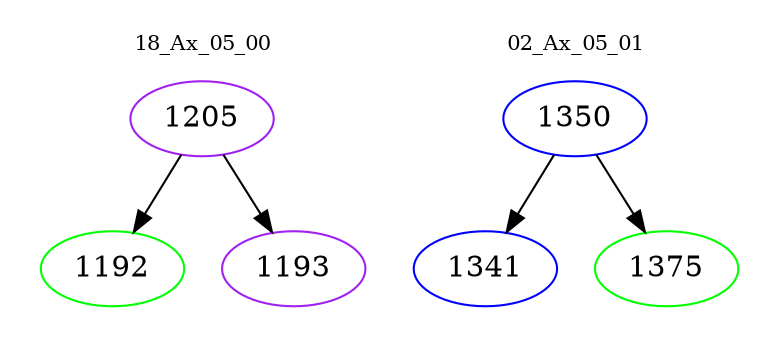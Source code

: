 digraph{
subgraph cluster_0 {
color = white
label = "18_Ax_05_00";
fontsize=10;
T0_1205 [label="1205", color="purple"]
T0_1205 -> T0_1192 [color="black"]
T0_1192 [label="1192", color="green"]
T0_1205 -> T0_1193 [color="black"]
T0_1193 [label="1193", color="purple"]
}
subgraph cluster_1 {
color = white
label = "02_Ax_05_01";
fontsize=10;
T1_1350 [label="1350", color="blue"]
T1_1350 -> T1_1341 [color="black"]
T1_1341 [label="1341", color="blue"]
T1_1350 -> T1_1375 [color="black"]
T1_1375 [label="1375", color="green"]
}
}

